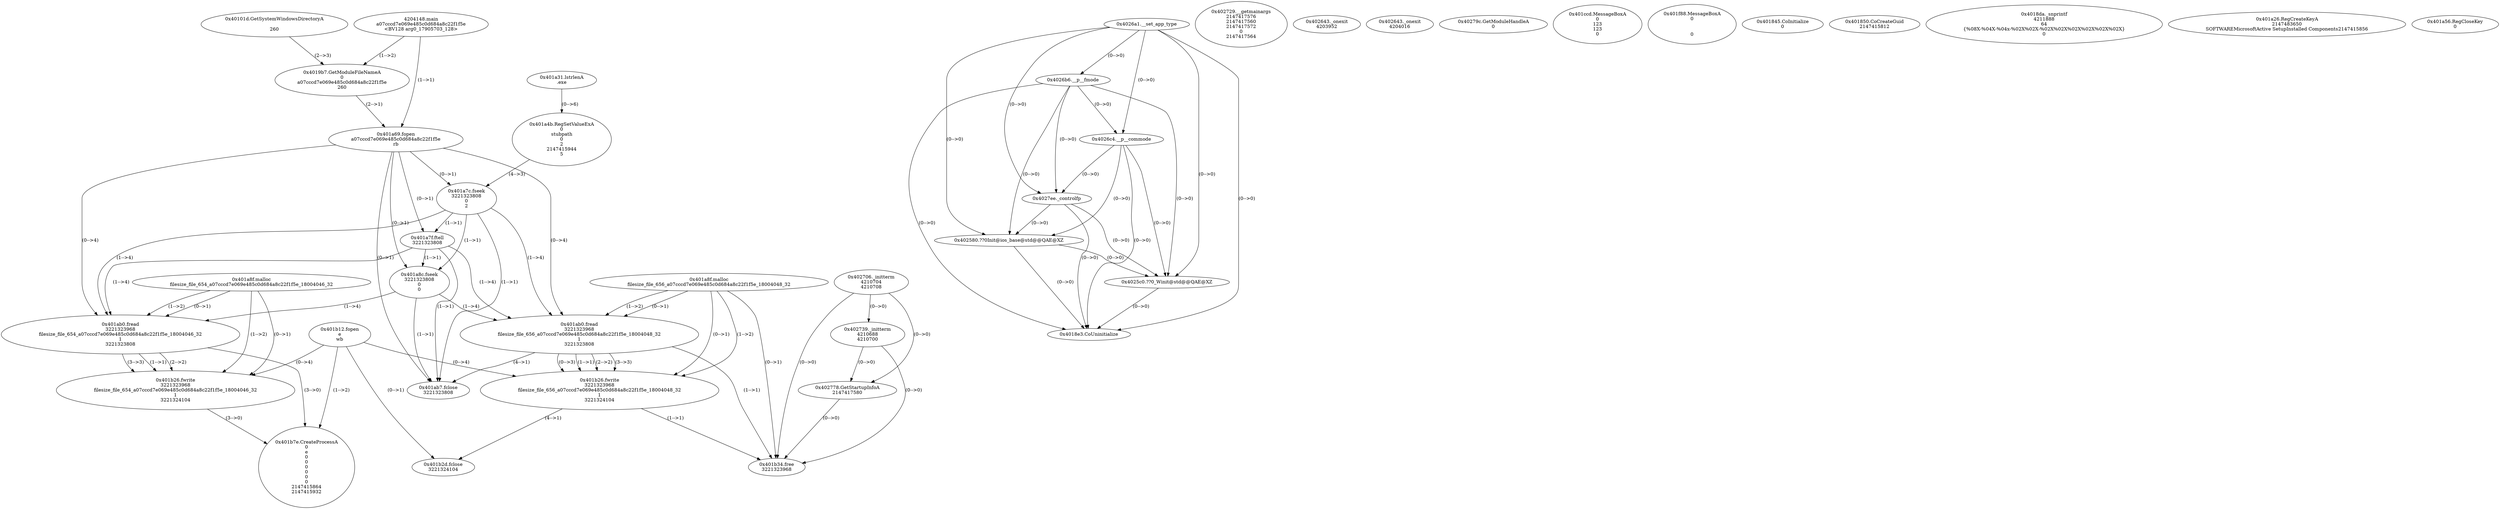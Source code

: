 // Global SCDG with merge call
digraph {
	0 [label="4204148.main
a07cccd7e069e485c0d684a8c22f1f5e
<BV128 arg0_17905703_128>"]
	1 [label="0x4026a1.__set_app_type
"]
	2 [label="0x4026b6.__p__fmode
"]
	1 -> 2 [label="(0-->0)"]
	3 [label="0x4026c4.__p__commode
"]
	1 -> 3 [label="(0-->0)"]
	2 -> 3 [label="(0-->0)"]
	4 [label="0x4027ee._controlfp
"]
	1 -> 4 [label="(0-->0)"]
	2 -> 4 [label="(0-->0)"]
	3 -> 4 [label="(0-->0)"]
	5 [label="0x402706._initterm
4210704
4210708"]
	6 [label="0x402729.__getmainargs
2147417576
2147417560
2147417572
0
2147417564"]
	7 [label="0x402739._initterm
4210688
4210700"]
	5 -> 7 [label="(0-->0)"]
	8 [label="0x402580.??0Init@ios_base@std@@QAE@XZ
"]
	1 -> 8 [label="(0-->0)"]
	2 -> 8 [label="(0-->0)"]
	3 -> 8 [label="(0-->0)"]
	4 -> 8 [label="(0-->0)"]
	9 [label="0x402643._onexit
4203952"]
	10 [label="0x4025c0.??0_Winit@std@@QAE@XZ
"]
	1 -> 10 [label="(0-->0)"]
	2 -> 10 [label="(0-->0)"]
	3 -> 10 [label="(0-->0)"]
	4 -> 10 [label="(0-->0)"]
	8 -> 10 [label="(0-->0)"]
	11 [label="0x402643._onexit
4204016"]
	12 [label="0x402778.GetStartupInfoA
2147417580"]
	5 -> 12 [label="(0-->0)"]
	7 -> 12 [label="(0-->0)"]
	13 [label="0x40279c.GetModuleHandleA
0"]
	14 [label="0x401ccd.MessageBoxA
0
123
123
0"]
	15 [label="0x401f88.MessageBoxA
0


0"]
	16 [label="0x401845.CoInitialize
0"]
	17 [label="0x401850.CoCreateGuid
2147415812"]
	18 [label="0x4018da._snprintf
4211888
64
{%08X-%04X-%04x-%02X%02X-%02X%02X%02X%02X%02X%02X}
0"]
	19 [label="0x4018e3.CoUninitialize
"]
	1 -> 19 [label="(0-->0)"]
	2 -> 19 [label="(0-->0)"]
	3 -> 19 [label="(0-->0)"]
	4 -> 19 [label="(0-->0)"]
	8 -> 19 [label="(0-->0)"]
	10 -> 19 [label="(0-->0)"]
	20 [label="0x40101d.GetSystemWindowsDirectoryA

260"]
	21 [label="0x4019b7.GetModuleFileNameA
0
a07cccd7e069e485c0d684a8c22f1f5e
260"]
	0 -> 21 [label="(1-->2)"]
	20 -> 21 [label="(2-->3)"]
	22 [label="0x401a26.RegCreateKeyA
2147483650
SOFTWARE\Microsoft\Active Setup\Installed Components\
2147415856"]
	23 [label="0x401a31.lstrlenA
\.exe"]
	24 [label="0x401a4b.RegSetValueExA
0
stubpath
0
2
2147415944
5"]
	23 -> 24 [label="(0-->6)"]
	25 [label="0x401a56.RegCloseKey
0"]
	26 [label="0x401a69.fopen
a07cccd7e069e485c0d684a8c22f1f5e
rb"]
	0 -> 26 [label="(1-->1)"]
	21 -> 26 [label="(2-->1)"]
	27 [label="0x401a7c.fseek
3221323808
0
2"]
	26 -> 27 [label="(0-->1)"]
	24 -> 27 [label="(4-->3)"]
	28 [label="0x401a7f.ftell
3221323808"]
	26 -> 28 [label="(0-->1)"]
	27 -> 28 [label="(1-->1)"]
	29 [label="0x401a8c.fseek
3221323808
0
0"]
	26 -> 29 [label="(0-->1)"]
	27 -> 29 [label="(1-->1)"]
	28 -> 29 [label="(1-->1)"]
	30 [label="0x401a8f.malloc
filesize_file_656_a07cccd7e069e485c0d684a8c22f1f5e_18004048_32"]
	31 [label="0x401ab0.fread
3221323968
filesize_file_656_a07cccd7e069e485c0d684a8c22f1f5e_18004048_32
1
3221323808"]
	30 -> 31 [label="(0-->1)"]
	30 -> 31 [label="(1-->2)"]
	26 -> 31 [label="(0-->4)"]
	27 -> 31 [label="(1-->4)"]
	28 -> 31 [label="(1-->4)"]
	29 -> 31 [label="(1-->4)"]
	32 [label="0x401ab7.fclose
3221323808"]
	26 -> 32 [label="(0-->1)"]
	27 -> 32 [label="(1-->1)"]
	28 -> 32 [label="(1-->1)"]
	29 -> 32 [label="(1-->1)"]
	31 -> 32 [label="(4-->1)"]
	33 [label="0x401b12.fopen
e
wb"]
	34 [label="0x401b26.fwrite
3221323968
filesize_file_656_a07cccd7e069e485c0d684a8c22f1f5e_18004048_32
1
3221324104"]
	30 -> 34 [label="(0-->1)"]
	31 -> 34 [label="(1-->1)"]
	30 -> 34 [label="(1-->2)"]
	31 -> 34 [label="(2-->2)"]
	31 -> 34 [label="(3-->3)"]
	31 -> 34 [label="(0-->3)"]
	33 -> 34 [label="(0-->4)"]
	35 [label="0x401b2d.fclose
3221324104"]
	33 -> 35 [label="(0-->1)"]
	34 -> 35 [label="(4-->1)"]
	36 [label="0x401b34.free
3221323968"]
	30 -> 36 [label="(0-->1)"]
	31 -> 36 [label="(1-->1)"]
	34 -> 36 [label="(1-->1)"]
	5 -> 36 [label="(0-->0)"]
	7 -> 36 [label="(0-->0)"]
	12 -> 36 [label="(0-->0)"]
	37 [label="0x401a8f.malloc
filesize_file_654_a07cccd7e069e485c0d684a8c22f1f5e_18004046_32"]
	38 [label="0x401ab0.fread
3221323968
filesize_file_654_a07cccd7e069e485c0d684a8c22f1f5e_18004046_32
1
3221323808"]
	37 -> 38 [label="(0-->1)"]
	37 -> 38 [label="(1-->2)"]
	26 -> 38 [label="(0-->4)"]
	27 -> 38 [label="(1-->4)"]
	28 -> 38 [label="(1-->4)"]
	29 -> 38 [label="(1-->4)"]
	39 [label="0x401b26.fwrite
3221323968
filesize_file_654_a07cccd7e069e485c0d684a8c22f1f5e_18004046_32
1
3221324104"]
	37 -> 39 [label="(0-->1)"]
	38 -> 39 [label="(1-->1)"]
	37 -> 39 [label="(1-->2)"]
	38 -> 39 [label="(2-->2)"]
	38 -> 39 [label="(3-->3)"]
	33 -> 39 [label="(0-->4)"]
	40 [label="0x401b7e.CreateProcessA
0
e
0
0
0
0
0
0
2147415864
2147415932"]
	33 -> 40 [label="(1-->2)"]
	38 -> 40 [label="(3-->0)"]
	39 -> 40 [label="(3-->0)"]
}
